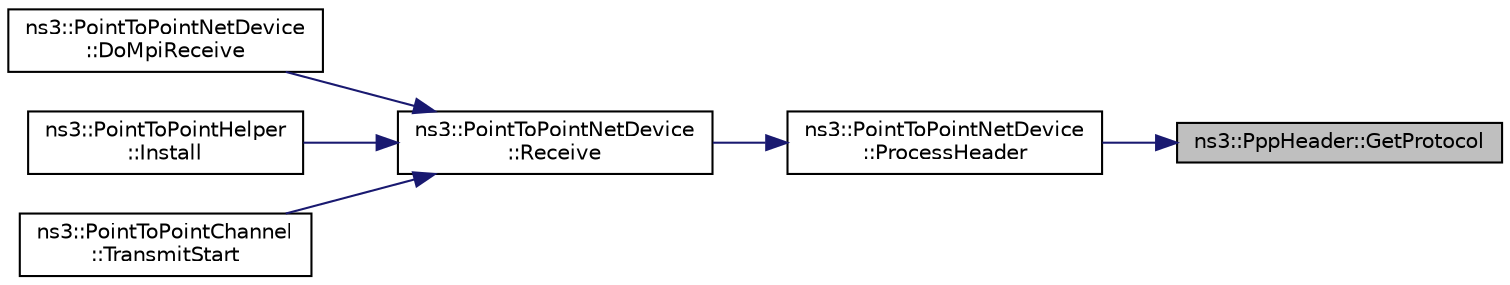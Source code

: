 digraph "ns3::PppHeader::GetProtocol"
{
 // LATEX_PDF_SIZE
  edge [fontname="Helvetica",fontsize="10",labelfontname="Helvetica",labelfontsize="10"];
  node [fontname="Helvetica",fontsize="10",shape=record];
  rankdir="RL";
  Node1 [label="ns3::PppHeader::GetProtocol",height=0.2,width=0.4,color="black", fillcolor="grey75", style="filled", fontcolor="black",tooltip="Get the protocol type carried by this PPP packet."];
  Node1 -> Node2 [dir="back",color="midnightblue",fontsize="10",style="solid",fontname="Helvetica"];
  Node2 [label="ns3::PointToPointNetDevice\l::ProcessHeader",height=0.2,width=0.4,color="black", fillcolor="white", style="filled",URL="$classns3_1_1_point_to_point_net_device.html#ac2e48ae3ee00fcaff6f9e98984e5d3c6",tooltip="Removes, from a packet of data, all headers and trailers that relate to the protocol implemented by t..."];
  Node2 -> Node3 [dir="back",color="midnightblue",fontsize="10",style="solid",fontname="Helvetica"];
  Node3 [label="ns3::PointToPointNetDevice\l::Receive",height=0.2,width=0.4,color="black", fillcolor="white", style="filled",URL="$classns3_1_1_point_to_point_net_device.html#ac7d662e7083e3a522557fcfa502e4b5e",tooltip="Receive a packet from a connected PointToPointChannel."];
  Node3 -> Node4 [dir="back",color="midnightblue",fontsize="10",style="solid",fontname="Helvetica"];
  Node4 [label="ns3::PointToPointNetDevice\l::DoMpiReceive",height=0.2,width=0.4,color="black", fillcolor="white", style="filled",URL="$classns3_1_1_point_to_point_net_device.html#adb881a073eaa215d5b8c8dc0434a0690",tooltip="Handler for MPI receive event."];
  Node3 -> Node5 [dir="back",color="midnightblue",fontsize="10",style="solid",fontname="Helvetica"];
  Node5 [label="ns3::PointToPointHelper\l::Install",height=0.2,width=0.4,color="black", fillcolor="white", style="filled",URL="$classns3_1_1_point_to_point_helper.html#aecfc3e7bc34a5fa9707b26df08ef913a",tooltip=" "];
  Node3 -> Node6 [dir="back",color="midnightblue",fontsize="10",style="solid",fontname="Helvetica"];
  Node6 [label="ns3::PointToPointChannel\l::TransmitStart",height=0.2,width=0.4,color="black", fillcolor="white", style="filled",URL="$classns3_1_1_point_to_point_channel.html#acd9d9779ceea4771ddb427c3949b25c3",tooltip="Transmit a packet over this channel."];
}
